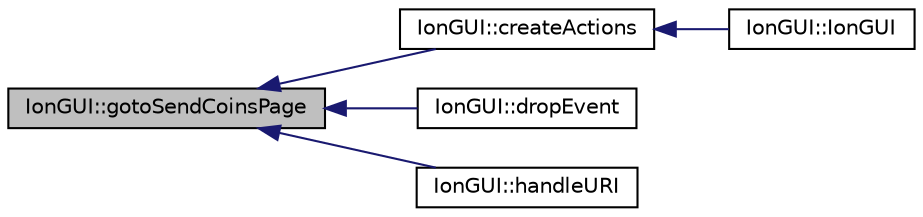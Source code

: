 digraph "IonGUI::gotoSendCoinsPage"
{
  edge [fontname="Helvetica",fontsize="10",labelfontname="Helvetica",labelfontsize="10"];
  node [fontname="Helvetica",fontsize="10",shape=record];
  rankdir="LR";
  Node454 [label="IonGUI::gotoSendCoinsPage",height=0.2,width=0.4,color="black", fillcolor="grey75", style="filled", fontcolor="black"];
  Node454 -> Node455 [dir="back",color="midnightblue",fontsize="10",style="solid",fontname="Helvetica"];
  Node455 [label="IonGUI::createActions",height=0.2,width=0.4,color="black", fillcolor="white", style="filled",URL="$dc/d0b/class_ion_g_u_i.html#a5a5e1c2fbc2fec3d925d654c61a8b252",tooltip="Create the main UI actions. "];
  Node455 -> Node456 [dir="back",color="midnightblue",fontsize="10",style="solid",fontname="Helvetica"];
  Node456 [label="IonGUI::IonGUI",height=0.2,width=0.4,color="black", fillcolor="white", style="filled",URL="$dc/d0b/class_ion_g_u_i.html#ad0e22e4901b039bcc987ef0328c8c5d4"];
  Node454 -> Node457 [dir="back",color="midnightblue",fontsize="10",style="solid",fontname="Helvetica"];
  Node457 [label="IonGUI::dropEvent",height=0.2,width=0.4,color="black", fillcolor="white", style="filled",URL="$dc/d0b/class_ion_g_u_i.html#a42edcabd719877fa223bfc4ce1004950"];
  Node454 -> Node458 [dir="back",color="midnightblue",fontsize="10",style="solid",fontname="Helvetica"];
  Node458 [label="IonGUI::handleURI",height=0.2,width=0.4,color="black", fillcolor="white", style="filled",URL="$dc/d0b/class_ion_g_u_i.html#a96c92e010ff8af010b4053c09128a273"];
}
